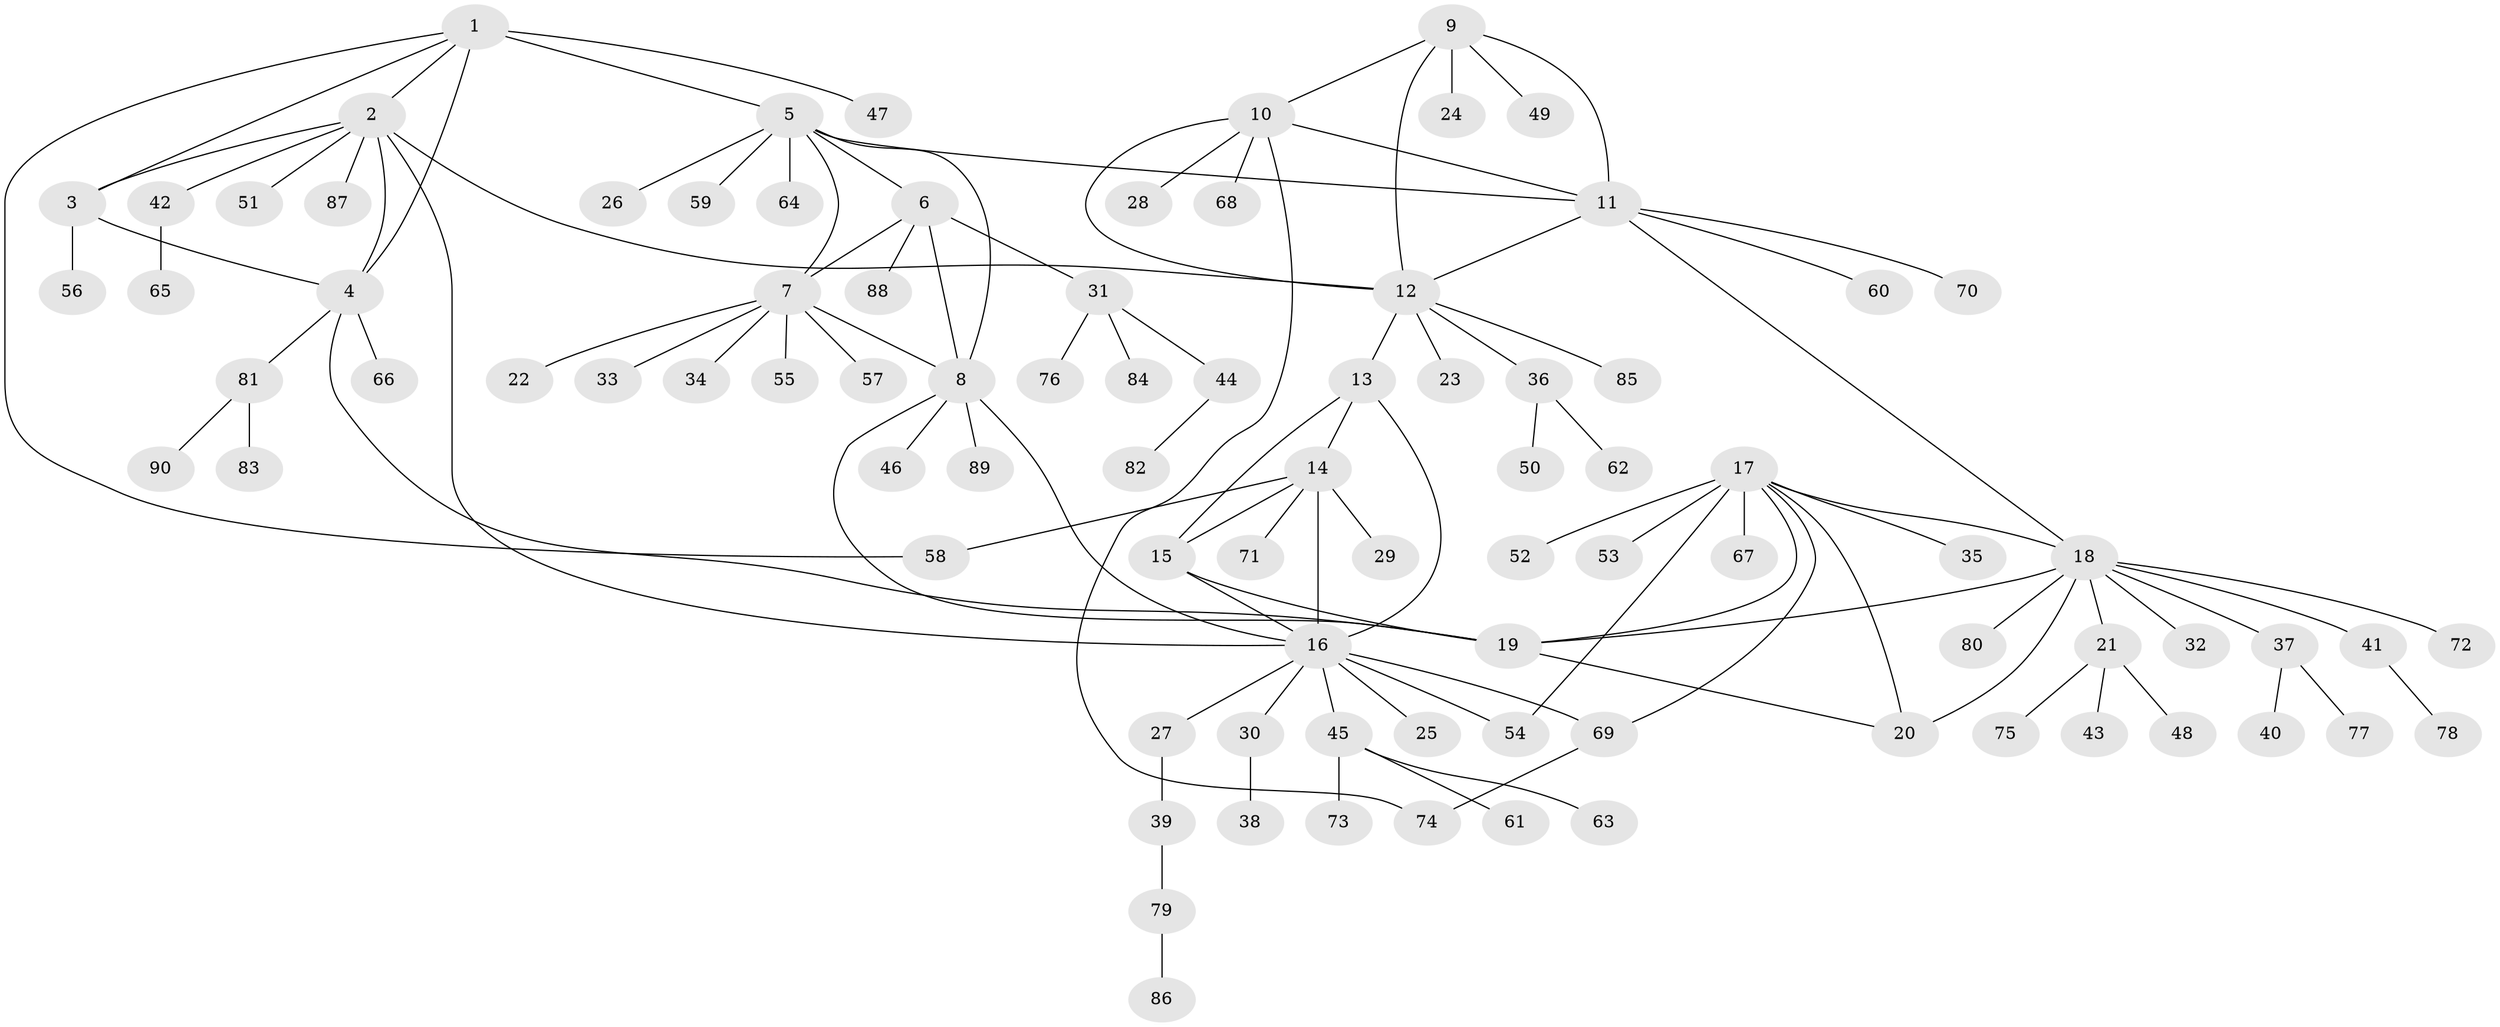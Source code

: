 // coarse degree distribution, {5: 0.027777777777777776, 6: 0.1111111111111111, 3: 0.027777777777777776, 4: 0.027777777777777776, 1: 0.6944444444444444, 9: 0.05555555555555555, 2: 0.027777777777777776, 7: 0.027777777777777776}
// Generated by graph-tools (version 1.1) at 2025/57/03/04/25 21:57:58]
// undirected, 90 vertices, 114 edges
graph export_dot {
graph [start="1"]
  node [color=gray90,style=filled];
  1;
  2;
  3;
  4;
  5;
  6;
  7;
  8;
  9;
  10;
  11;
  12;
  13;
  14;
  15;
  16;
  17;
  18;
  19;
  20;
  21;
  22;
  23;
  24;
  25;
  26;
  27;
  28;
  29;
  30;
  31;
  32;
  33;
  34;
  35;
  36;
  37;
  38;
  39;
  40;
  41;
  42;
  43;
  44;
  45;
  46;
  47;
  48;
  49;
  50;
  51;
  52;
  53;
  54;
  55;
  56;
  57;
  58;
  59;
  60;
  61;
  62;
  63;
  64;
  65;
  66;
  67;
  68;
  69;
  70;
  71;
  72;
  73;
  74;
  75;
  76;
  77;
  78;
  79;
  80;
  81;
  82;
  83;
  84;
  85;
  86;
  87;
  88;
  89;
  90;
  1 -- 2;
  1 -- 3;
  1 -- 4;
  1 -- 5;
  1 -- 47;
  1 -- 58;
  2 -- 3;
  2 -- 4;
  2 -- 12;
  2 -- 16;
  2 -- 42;
  2 -- 51;
  2 -- 87;
  3 -- 4;
  3 -- 56;
  4 -- 19;
  4 -- 66;
  4 -- 81;
  5 -- 6;
  5 -- 7;
  5 -- 8;
  5 -- 11;
  5 -- 26;
  5 -- 59;
  5 -- 64;
  6 -- 7;
  6 -- 8;
  6 -- 31;
  6 -- 88;
  7 -- 8;
  7 -- 22;
  7 -- 33;
  7 -- 34;
  7 -- 55;
  7 -- 57;
  8 -- 16;
  8 -- 19;
  8 -- 46;
  8 -- 89;
  9 -- 10;
  9 -- 11;
  9 -- 12;
  9 -- 24;
  9 -- 49;
  10 -- 11;
  10 -- 12;
  10 -- 28;
  10 -- 68;
  10 -- 74;
  11 -- 12;
  11 -- 18;
  11 -- 60;
  11 -- 70;
  12 -- 13;
  12 -- 23;
  12 -- 36;
  12 -- 85;
  13 -- 14;
  13 -- 15;
  13 -- 16;
  14 -- 15;
  14 -- 16;
  14 -- 29;
  14 -- 58;
  14 -- 71;
  15 -- 16;
  15 -- 19;
  16 -- 25;
  16 -- 27;
  16 -- 30;
  16 -- 45;
  16 -- 54;
  16 -- 69;
  17 -- 18;
  17 -- 19;
  17 -- 20;
  17 -- 35;
  17 -- 52;
  17 -- 53;
  17 -- 54;
  17 -- 67;
  17 -- 69;
  18 -- 19;
  18 -- 20;
  18 -- 21;
  18 -- 32;
  18 -- 37;
  18 -- 41;
  18 -- 72;
  18 -- 80;
  19 -- 20;
  21 -- 43;
  21 -- 48;
  21 -- 75;
  27 -- 39;
  30 -- 38;
  31 -- 44;
  31 -- 76;
  31 -- 84;
  36 -- 50;
  36 -- 62;
  37 -- 40;
  37 -- 77;
  39 -- 79;
  41 -- 78;
  42 -- 65;
  44 -- 82;
  45 -- 61;
  45 -- 63;
  45 -- 73;
  69 -- 74;
  79 -- 86;
  81 -- 83;
  81 -- 90;
}
